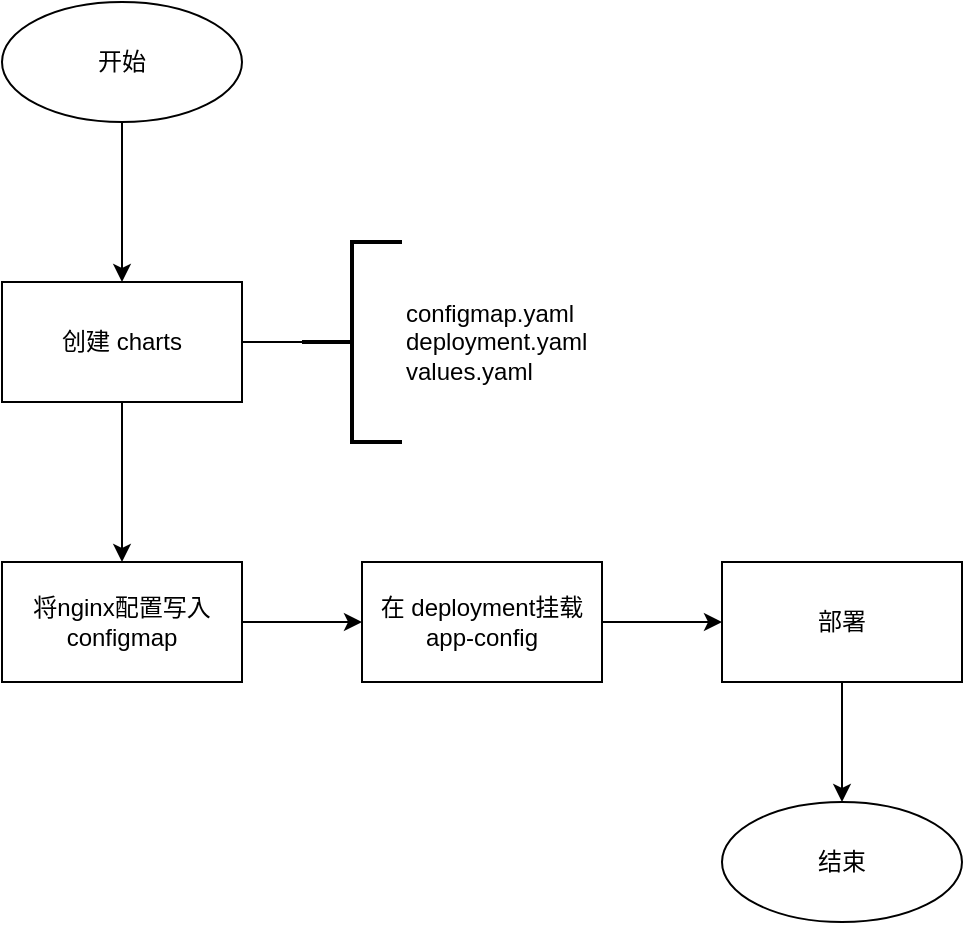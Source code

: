 <mxfile version="20.3.0" type="device"><diagram id="yMJu9zM5Dk-6Y2fThgJv" name="第 1 页"><mxGraphModel dx="1418" dy="823" grid="1" gridSize="10" guides="1" tooltips="1" connect="1" arrows="1" fold="1" page="1" pageScale="1" pageWidth="827" pageHeight="1169" math="0" shadow="0"><root><mxCell id="0"/><mxCell id="1" parent="0"/><mxCell id="7Bu0u0wuwg-EQfS8hAyZ-4" value="" style="edgeStyle=orthogonalEdgeStyle;rounded=0;orthogonalLoop=1;jettySize=auto;html=1;endArrow=classic;endFill=1;" edge="1" parent="1" source="7Bu0u0wuwg-EQfS8hAyZ-2" target="7Bu0u0wuwg-EQfS8hAyZ-3"><mxGeometry relative="1" as="geometry"/></mxCell><mxCell id="7Bu0u0wuwg-EQfS8hAyZ-2" value="开始" style="ellipse;whiteSpace=wrap;html=1;" vertex="1" parent="1"><mxGeometry x="190" y="140" width="120" height="60" as="geometry"/></mxCell><mxCell id="7Bu0u0wuwg-EQfS8hAyZ-6" style="edgeStyle=orthogonalEdgeStyle;rounded=0;orthogonalLoop=1;jettySize=auto;html=1;endArrow=none;endFill=0;" edge="1" parent="1" source="7Bu0u0wuwg-EQfS8hAyZ-3" target="7Bu0u0wuwg-EQfS8hAyZ-5"><mxGeometry relative="1" as="geometry"/></mxCell><mxCell id="7Bu0u0wuwg-EQfS8hAyZ-8" value="" style="edgeStyle=orthogonalEdgeStyle;rounded=0;orthogonalLoop=1;jettySize=auto;html=1;endArrow=classic;endFill=1;" edge="1" parent="1" source="7Bu0u0wuwg-EQfS8hAyZ-3" target="7Bu0u0wuwg-EQfS8hAyZ-7"><mxGeometry relative="1" as="geometry"/></mxCell><mxCell id="7Bu0u0wuwg-EQfS8hAyZ-3" value="创建 charts" style="whiteSpace=wrap;html=1;" vertex="1" parent="1"><mxGeometry x="190" y="280" width="120" height="60" as="geometry"/></mxCell><mxCell id="7Bu0u0wuwg-EQfS8hAyZ-5" value="configmap.yaml&lt;br&gt;deployment.yaml&lt;br&gt;values.yaml" style="strokeWidth=2;html=1;shape=mxgraph.flowchart.annotation_2;align=left;labelPosition=right;pointerEvents=1;" vertex="1" parent="1"><mxGeometry x="340" y="260" width="50" height="100" as="geometry"/></mxCell><mxCell id="7Bu0u0wuwg-EQfS8hAyZ-10" value="" style="edgeStyle=orthogonalEdgeStyle;rounded=0;orthogonalLoop=1;jettySize=auto;html=1;endArrow=classic;endFill=1;" edge="1" parent="1" source="7Bu0u0wuwg-EQfS8hAyZ-7" target="7Bu0u0wuwg-EQfS8hAyZ-9"><mxGeometry relative="1" as="geometry"/></mxCell><mxCell id="7Bu0u0wuwg-EQfS8hAyZ-7" value="将nginx配置写入configmap" style="whiteSpace=wrap;html=1;" vertex="1" parent="1"><mxGeometry x="190" y="420" width="120" height="60" as="geometry"/></mxCell><mxCell id="7Bu0u0wuwg-EQfS8hAyZ-12" value="" style="edgeStyle=orthogonalEdgeStyle;rounded=0;orthogonalLoop=1;jettySize=auto;html=1;endArrow=classic;endFill=1;" edge="1" parent="1" source="7Bu0u0wuwg-EQfS8hAyZ-9" target="7Bu0u0wuwg-EQfS8hAyZ-11"><mxGeometry relative="1" as="geometry"/></mxCell><mxCell id="7Bu0u0wuwg-EQfS8hAyZ-9" value="在 deployment挂载app-config" style="whiteSpace=wrap;html=1;" vertex="1" parent="1"><mxGeometry x="370" y="420" width="120" height="60" as="geometry"/></mxCell><mxCell id="7Bu0u0wuwg-EQfS8hAyZ-14" value="" style="edgeStyle=orthogonalEdgeStyle;rounded=0;orthogonalLoop=1;jettySize=auto;html=1;endArrow=classic;endFill=1;" edge="1" parent="1" source="7Bu0u0wuwg-EQfS8hAyZ-11" target="7Bu0u0wuwg-EQfS8hAyZ-13"><mxGeometry relative="1" as="geometry"/></mxCell><mxCell id="7Bu0u0wuwg-EQfS8hAyZ-11" value="部署" style="whiteSpace=wrap;html=1;" vertex="1" parent="1"><mxGeometry x="550" y="420" width="120" height="60" as="geometry"/></mxCell><mxCell id="7Bu0u0wuwg-EQfS8hAyZ-13" value="结束" style="ellipse;whiteSpace=wrap;html=1;" vertex="1" parent="1"><mxGeometry x="550" y="540" width="120" height="60" as="geometry"/></mxCell></root></mxGraphModel></diagram></mxfile>